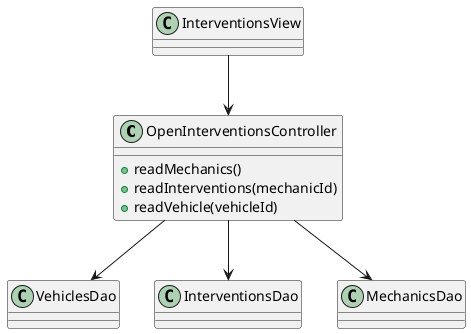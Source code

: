 @startuml
	class OpenInterventionsController {
	+readMechanics()
	+readInterventions(mechanicId)
	+readVehicle(vehicleId)
	}

	OpenInterventionsController --> VehiclesDao
	OpenInterventionsController --> InterventionsDao
	OpenInterventionsController --> MechanicsDao
	InterventionsView --> OpenInterventionsController
@enduml